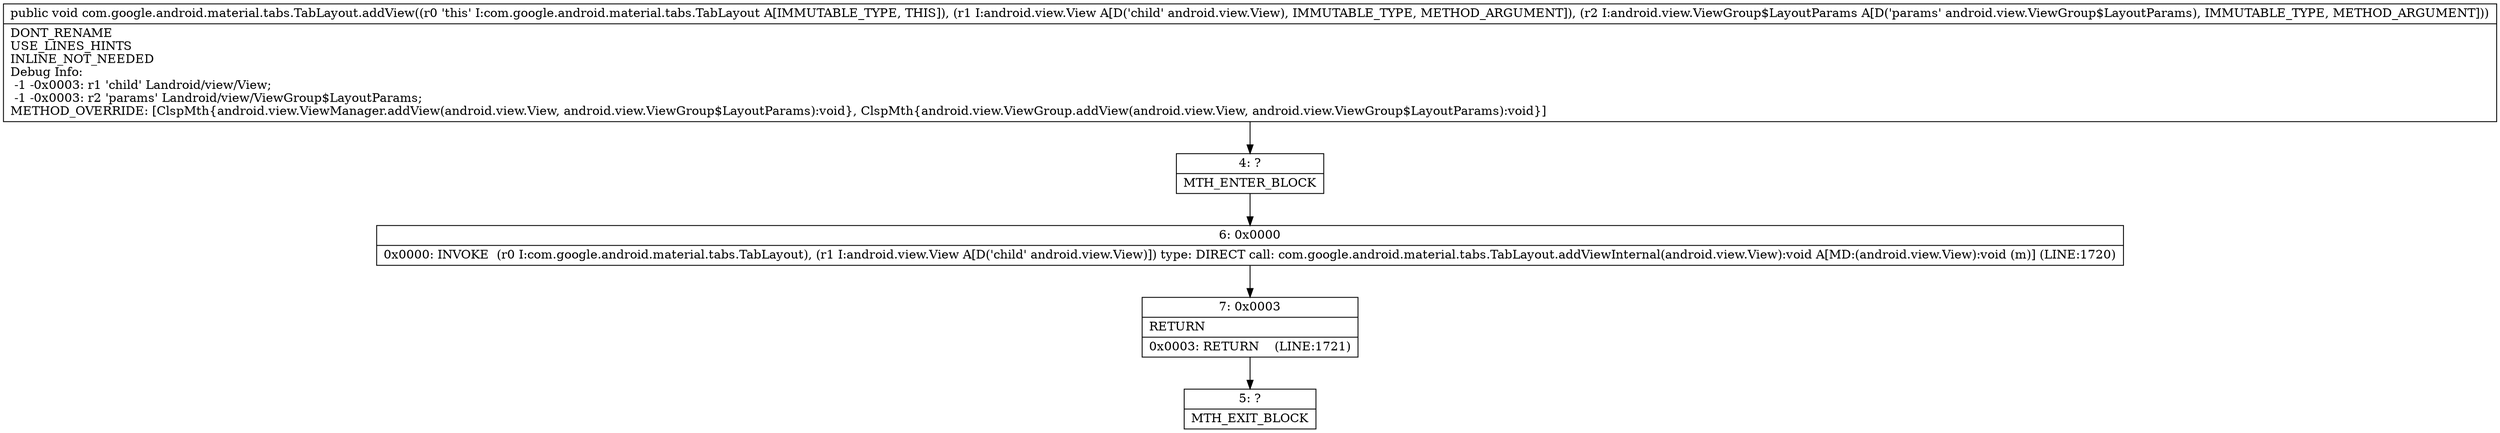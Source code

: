 digraph "CFG forcom.google.android.material.tabs.TabLayout.addView(Landroid\/view\/View;Landroid\/view\/ViewGroup$LayoutParams;)V" {
Node_4 [shape=record,label="{4\:\ ?|MTH_ENTER_BLOCK\l}"];
Node_6 [shape=record,label="{6\:\ 0x0000|0x0000: INVOKE  (r0 I:com.google.android.material.tabs.TabLayout), (r1 I:android.view.View A[D('child' android.view.View)]) type: DIRECT call: com.google.android.material.tabs.TabLayout.addViewInternal(android.view.View):void A[MD:(android.view.View):void (m)] (LINE:1720)\l}"];
Node_7 [shape=record,label="{7\:\ 0x0003|RETURN\l|0x0003: RETURN    (LINE:1721)\l}"];
Node_5 [shape=record,label="{5\:\ ?|MTH_EXIT_BLOCK\l}"];
MethodNode[shape=record,label="{public void com.google.android.material.tabs.TabLayout.addView((r0 'this' I:com.google.android.material.tabs.TabLayout A[IMMUTABLE_TYPE, THIS]), (r1 I:android.view.View A[D('child' android.view.View), IMMUTABLE_TYPE, METHOD_ARGUMENT]), (r2 I:android.view.ViewGroup$LayoutParams A[D('params' android.view.ViewGroup$LayoutParams), IMMUTABLE_TYPE, METHOD_ARGUMENT]))  | DONT_RENAME\lUSE_LINES_HINTS\lINLINE_NOT_NEEDED\lDebug Info:\l  \-1 \-0x0003: r1 'child' Landroid\/view\/View;\l  \-1 \-0x0003: r2 'params' Landroid\/view\/ViewGroup$LayoutParams;\lMETHOD_OVERRIDE: [ClspMth\{android.view.ViewManager.addView(android.view.View, android.view.ViewGroup$LayoutParams):void\}, ClspMth\{android.view.ViewGroup.addView(android.view.View, android.view.ViewGroup$LayoutParams):void\}]\l}"];
MethodNode -> Node_4;Node_4 -> Node_6;
Node_6 -> Node_7;
Node_7 -> Node_5;
}


